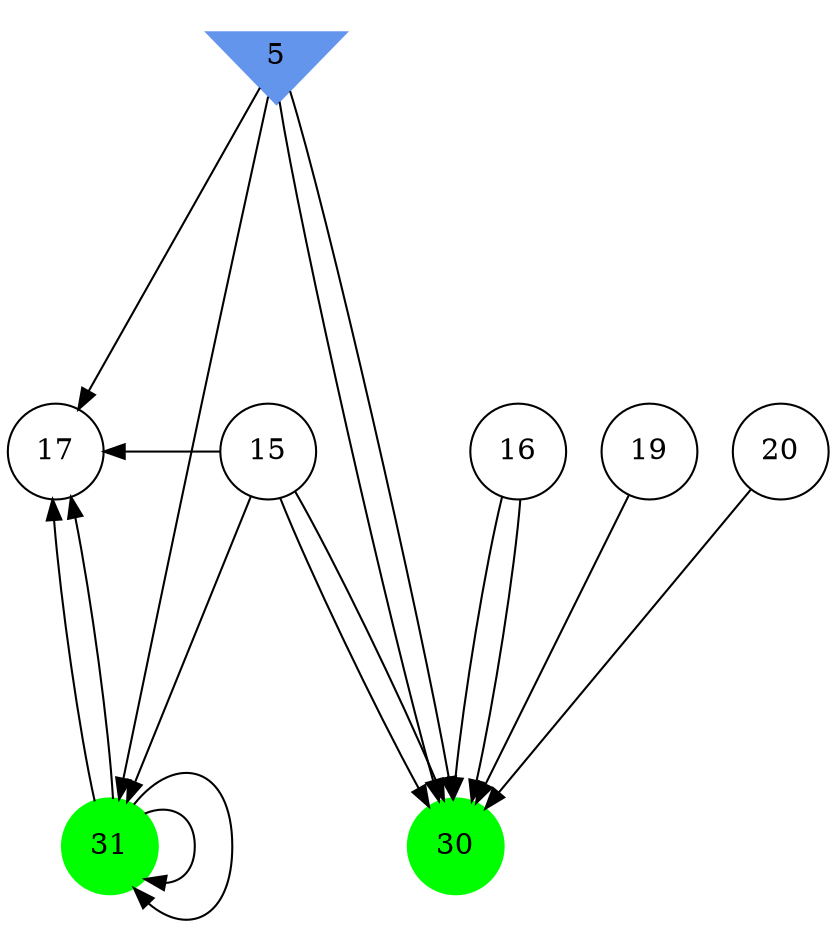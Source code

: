 digraph brain {
	ranksep=2.0;
	5 [shape=invtriangle,style=filled,color=cornflowerblue];
	15 [shape=circle,color=black];
	16 [shape=circle,color=black];
	17 [shape=circle,color=black];
	19 [shape=circle,color=black];
	20 [shape=circle,color=black];
	30 [shape=circle,style=filled,color=green];
	31 [shape=circle,style=filled,color=green];
	15	->	30;
	19	->	30;
	5	->	30;
	16	->	30;
	15	->	30;
	20	->	30;
	5	->	30;
	16	->	30;
	15	->	31;
	15	->	17;
	31	->	31;
	31	->	17;
	5	->	31;
	5	->	17;
	31	->	31;
	31	->	17;
	{ rank=same; 5; }
	{ rank=same; 15; 16; 17; 19; 20; }
	{ rank=same; 30; 31; }
}
